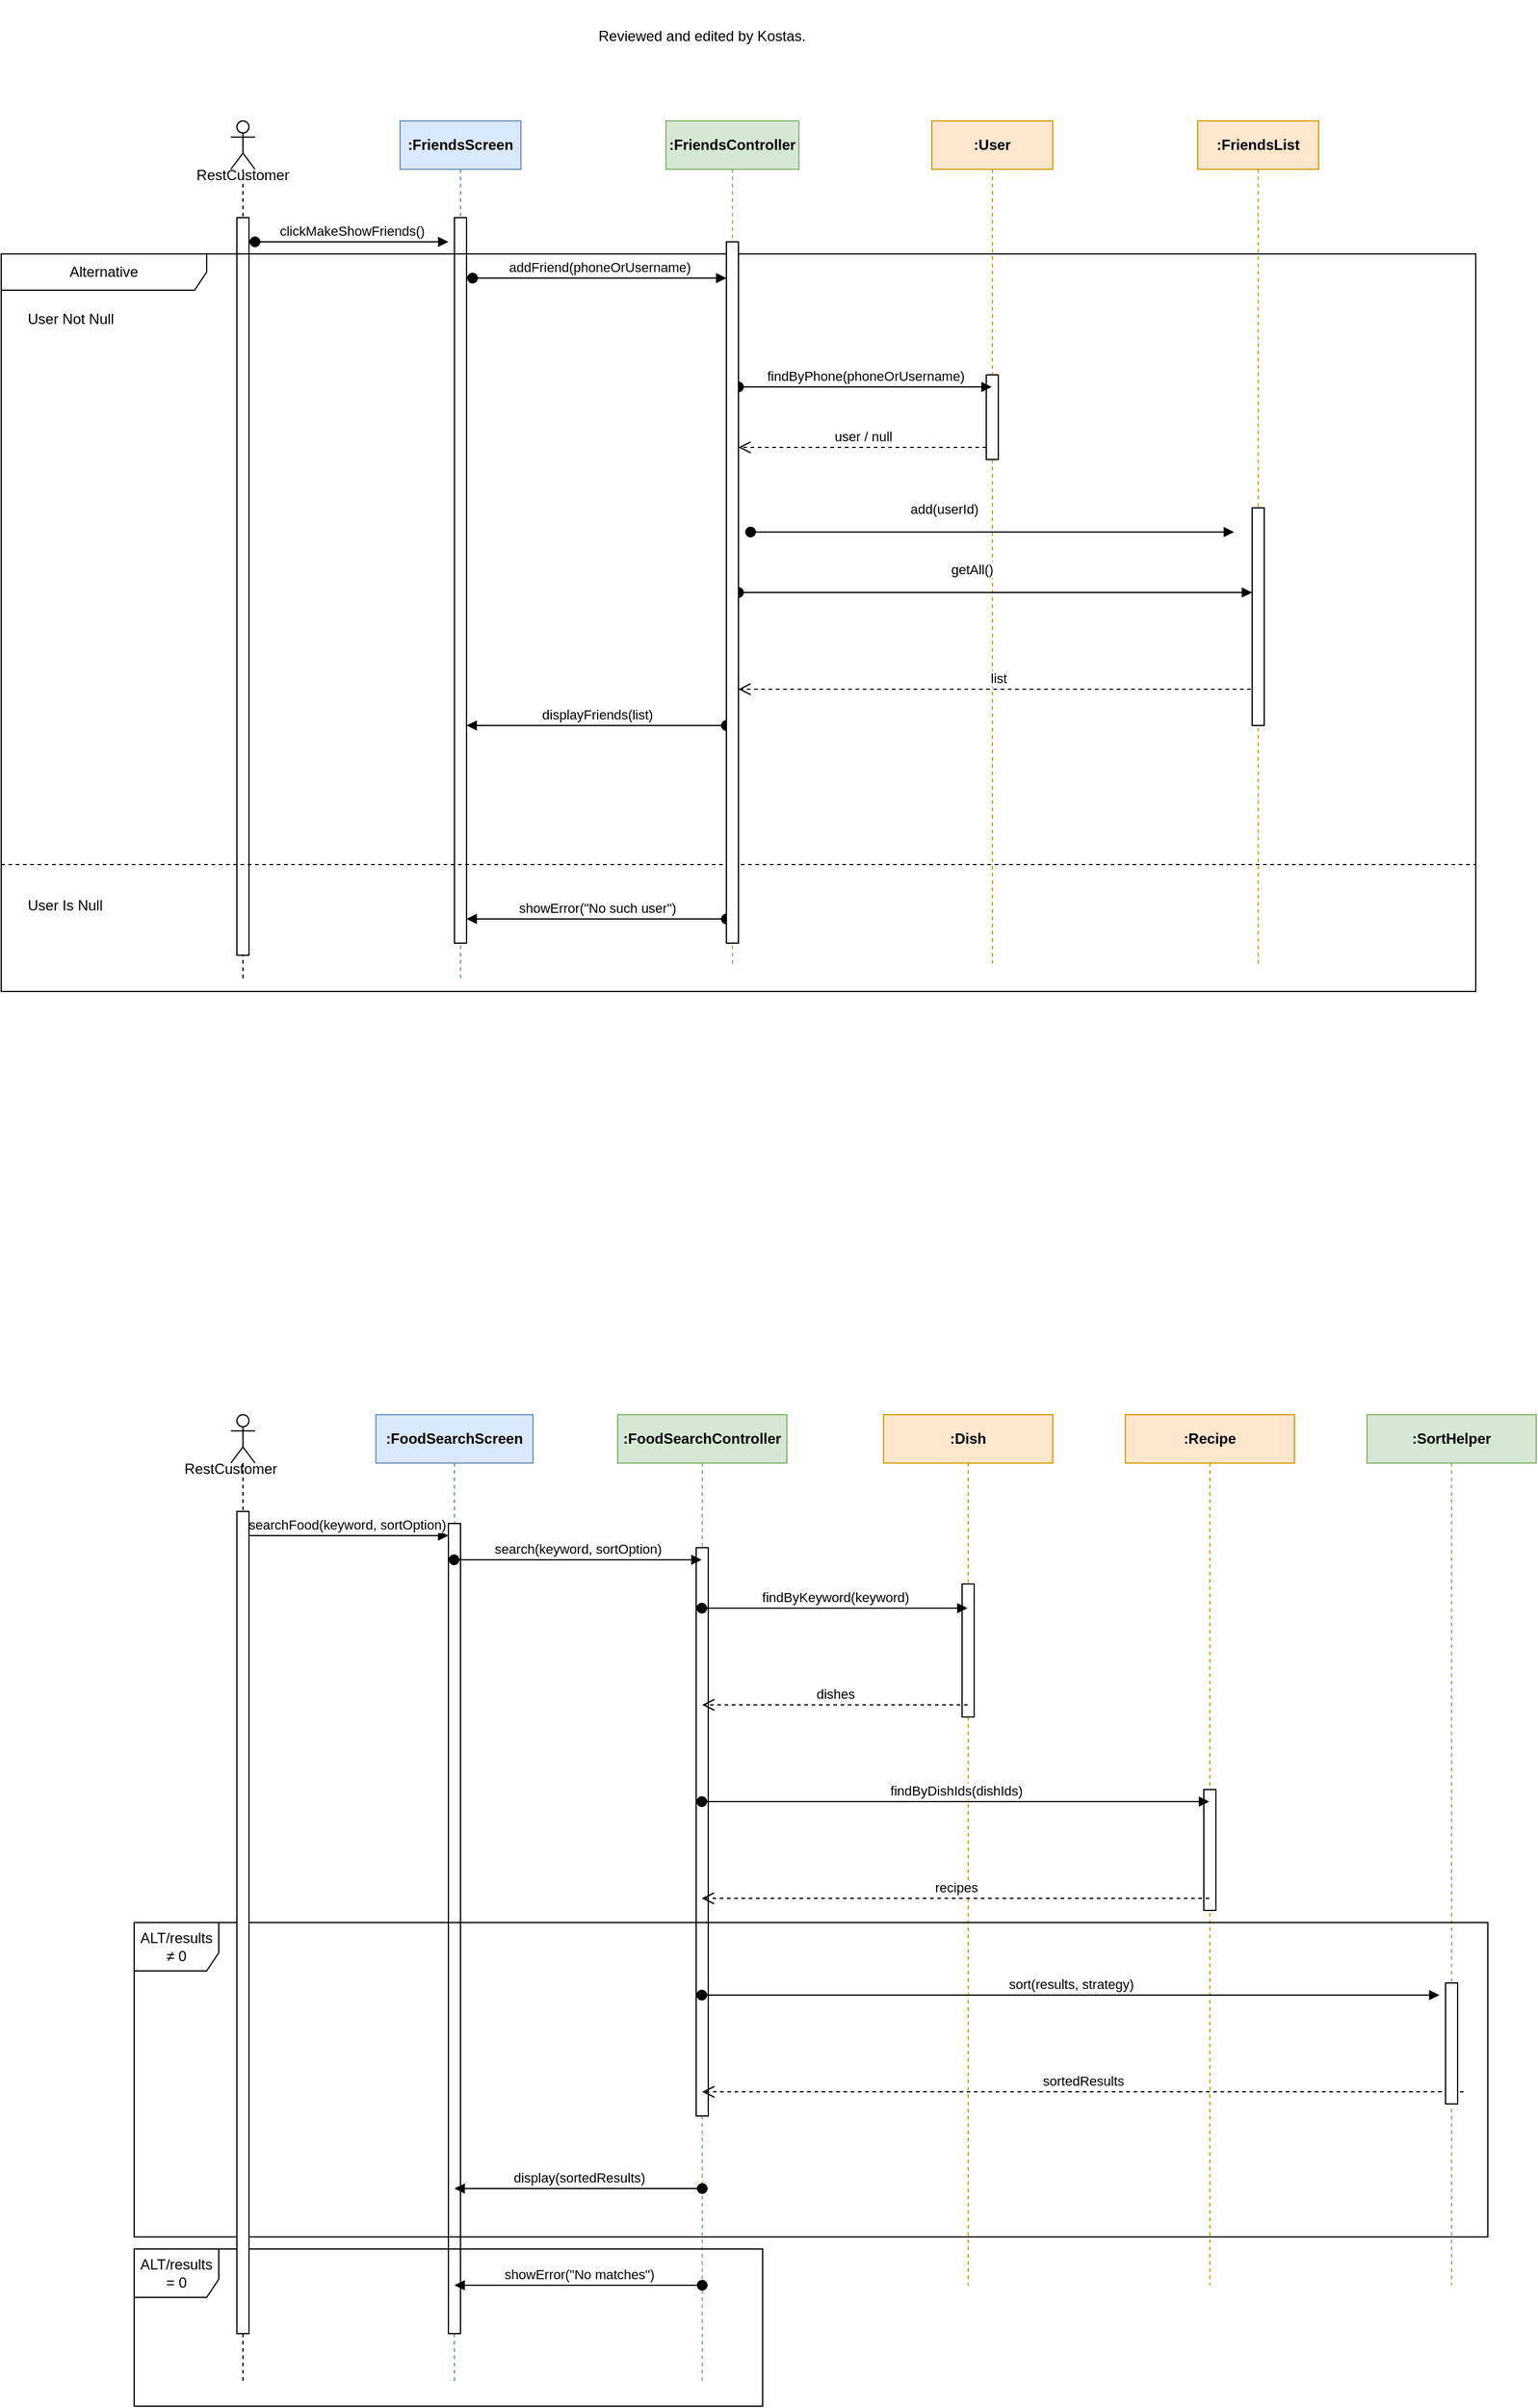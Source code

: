 <mxfile version="27.0.3">
  <diagram name="Page-1" id="2YBvvXClWsGukQMizWep">
    <mxGraphModel dx="1665" dy="1851" grid="1" gridSize="10" guides="1" tooltips="1" connect="1" arrows="1" fold="1" page="1" pageScale="1" pageWidth="850" pageHeight="1100" math="0" shadow="0">
      <root>
        <mxCell id="0" />
        <mxCell id="1" parent="0" />
        <mxCell id="vn2kPDJeqpM3JR5kkhpo-1" value="&lt;strong data-end=&quot;1178&quot; data-start=&quot;1161&quot;&gt;:FriendsScreen&lt;/strong&gt;" style="shape=umlLifeline;perimeter=lifelinePerimeter;whiteSpace=wrap;html=1;container=1;dropTarget=0;collapsible=0;recursiveResize=0;outlineConnect=0;portConstraint=eastwest;newEdgeStyle={&quot;curved&quot;:0,&quot;rounded&quot;:0};fillColor=#dae8fc;strokeColor=#6c8ebf;" parent="1" vertex="1">
          <mxGeometry x="350" y="50" width="100" height="710" as="geometry" />
        </mxCell>
        <mxCell id="vn2kPDJeqpM3JR5kkhpo-2" value="" style="html=1;points=[[0,0,0,0,5],[0,1,0,0,-5],[1,0,0,0,5],[1,1,0,0,-5]];perimeter=orthogonalPerimeter;outlineConnect=0;targetShapes=umlLifeline;portConstraint=eastwest;newEdgeStyle={&quot;curved&quot;:0,&quot;rounded&quot;:0};" parent="vn2kPDJeqpM3JR5kkhpo-1" vertex="1">
          <mxGeometry x="45" y="80" width="10" height="600" as="geometry" />
        </mxCell>
        <mxCell id="vn2kPDJeqpM3JR5kkhpo-4" value="&lt;strong data-end=&quot;1247&quot; data-start=&quot;1226&quot;&gt;:FriendsController&lt;/strong&gt;" style="shape=umlLifeline;perimeter=lifelinePerimeter;whiteSpace=wrap;html=1;container=1;dropTarget=0;collapsible=0;recursiveResize=0;outlineConnect=0;portConstraint=eastwest;newEdgeStyle={&quot;curved&quot;:0,&quot;rounded&quot;:0};fillColor=#d5e8d4;strokeColor=#82b366;" parent="1" vertex="1">
          <mxGeometry x="570" y="50" width="110" height="700" as="geometry" />
        </mxCell>
        <mxCell id="vn2kPDJeqpM3JR5kkhpo-6" value="&lt;strong data-end=&quot;1363&quot; data-start=&quot;1348&quot;&gt;:FriendsList&lt;/strong&gt;" style="shape=umlLifeline;perimeter=lifelinePerimeter;whiteSpace=wrap;html=1;container=1;dropTarget=0;collapsible=0;recursiveResize=0;outlineConnect=0;portConstraint=eastwest;newEdgeStyle={&quot;curved&quot;:0,&quot;rounded&quot;:0};fillColor=#ffe6cc;strokeColor=#d79b00;" parent="1" vertex="1">
          <mxGeometry x="1010" y="50" width="100" height="700" as="geometry" />
        </mxCell>
        <mxCell id="vn2kPDJeqpM3JR5kkhpo-8" value="&lt;strong data-end=&quot;1302&quot; data-start=&quot;1294&quot;&gt;:User&lt;/strong&gt;" style="shape=umlLifeline;perimeter=lifelinePerimeter;whiteSpace=wrap;html=1;container=1;dropTarget=0;collapsible=0;recursiveResize=0;outlineConnect=0;portConstraint=eastwest;newEdgeStyle={&quot;curved&quot;:0,&quot;rounded&quot;:0};fillColor=#ffe6cc;strokeColor=#d79b00;" parent="1" vertex="1">
          <mxGeometry x="790" y="50" width="100" height="700" as="geometry" />
        </mxCell>
        <mxCell id="vn2kPDJeqpM3JR5kkhpo-9" value="" style="html=1;points=[[0,0,0,0,5],[0,1,0,0,-5],[1,0,0,0,5],[1,1,0,0,-5]];perimeter=orthogonalPerimeter;outlineConnect=0;targetShapes=umlLifeline;portConstraint=eastwest;newEdgeStyle={&quot;curved&quot;:0,&quot;rounded&quot;:0};" parent="vn2kPDJeqpM3JR5kkhpo-8" vertex="1">
          <mxGeometry x="45" y="210" width="10" height="70" as="geometry" />
        </mxCell>
        <mxCell id="vn2kPDJeqpM3JR5kkhpo-10" value="clickMakeShowFriends()" style="html=1;verticalAlign=bottom;startArrow=oval;startFill=1;endArrow=block;startSize=8;curved=0;rounded=0;" parent="1" edge="1">
          <mxGeometry x="0.003" width="60" relative="1" as="geometry">
            <mxPoint x="230" y="150" as="sourcePoint" />
            <mxPoint x="390" y="150" as="targetPoint" />
            <mxPoint as="offset" />
          </mxGeometry>
        </mxCell>
        <mxCell id="vn2kPDJeqpM3JR5kkhpo-11" value="addFriend(phoneOrUsername)" style="html=1;verticalAlign=bottom;startArrow=oval;startFill=1;endArrow=block;startSize=8;curved=0;rounded=0;" parent="1" edge="1">
          <mxGeometry x="0.001" width="60" relative="1" as="geometry">
            <mxPoint x="410" y="180" as="sourcePoint" />
            <mxPoint x="620" y="180" as="targetPoint" />
            <mxPoint as="offset" />
          </mxGeometry>
        </mxCell>
        <mxCell id="vn2kPDJeqpM3JR5kkhpo-12" value="findByPhone(phoneOrUsername)" style="html=1;verticalAlign=bottom;startArrow=oval;startFill=1;endArrow=block;startSize=8;curved=0;rounded=0;" parent="1" edge="1" source="vn2kPDJeqpM3JR5kkhpo-5">
          <mxGeometry x="0.001" width="60" relative="1" as="geometry">
            <mxPoint x="620" y="270" as="sourcePoint" />
            <mxPoint x="839.5" y="270" as="targetPoint" />
            <mxPoint as="offset" />
          </mxGeometry>
        </mxCell>
        <mxCell id="vn2kPDJeqpM3JR5kkhpo-14" value="add(userId)" style="html=1;verticalAlign=bottom;startArrow=oval;startFill=1;endArrow=block;startSize=8;curved=0;rounded=0;" parent="1" source="vn2kPDJeqpM3JR5kkhpo-48" target="vn2kPDJeqpM3JR5kkhpo-6" edge="1">
          <mxGeometry x="NaN" y="272" width="60" relative="1" as="geometry">
            <mxPoint x="620" y="385" as="sourcePoint" />
            <mxPoint x="1049.92" y="384.5" as="targetPoint" />
            <mxPoint x="-260" y="-80" as="offset" />
          </mxGeometry>
        </mxCell>
        <mxCell id="vn2kPDJeqpM3JR5kkhpo-15" value="getAll()" style="html=1;verticalAlign=bottom;startArrow=oval;startFill=1;endArrow=block;startSize=8;curved=0;rounded=0;" parent="1" edge="1" target="vn2kPDJeqpM3JR5kkhpo-48" source="vn2kPDJeqpM3JR5kkhpo-5">
          <mxGeometry x="-0.093" y="10" width="60" relative="1" as="geometry">
            <mxPoint x="619.837" y="450.0" as="sourcePoint" />
            <mxPoint x="1050" y="450" as="targetPoint" />
            <mxPoint as="offset" />
          </mxGeometry>
        </mxCell>
        <mxCell id="vn2kPDJeqpM3JR5kkhpo-16" value="displayFriends(list)" style="html=1;verticalAlign=bottom;startArrow=oval;startFill=1;endArrow=block;startSize=8;curved=0;rounded=0;" parent="1" edge="1" target="vn2kPDJeqpM3JR5kkhpo-2" source="vn2kPDJeqpM3JR5kkhpo-5">
          <mxGeometry width="60" relative="1" as="geometry">
            <mxPoint x="610" y="550" as="sourcePoint" />
            <mxPoint x="399.667" y="550" as="targetPoint" />
            <Array as="points">
              <mxPoint x="580" y="550" />
            </Array>
          </mxGeometry>
        </mxCell>
        <mxCell id="vn2kPDJeqpM3JR5kkhpo-17" value="list" style="html=1;verticalAlign=bottom;endArrow=open;dashed=1;endSize=8;curved=0;rounded=0;" parent="1" edge="1" target="vn2kPDJeqpM3JR5kkhpo-5">
          <mxGeometry x="0.0" relative="1" as="geometry">
            <mxPoint x="1059.92" y="520" as="sourcePoint" />
            <mxPoint x="620.087" y="520" as="targetPoint" />
            <mxPoint as="offset" />
          </mxGeometry>
        </mxCell>
        <mxCell id="vn2kPDJeqpM3JR5kkhpo-20" value="showError(&quot;No such user&quot;)" style="html=1;verticalAlign=bottom;startArrow=oval;startFill=1;endArrow=block;startSize=8;curved=0;rounded=0;" parent="1" edge="1" target="vn2kPDJeqpM3JR5kkhpo-2" source="vn2kPDJeqpM3JR5kkhpo-5">
          <mxGeometry x="0.001" width="60" relative="1" as="geometry">
            <mxPoint x="619.92" y="710" as="sourcePoint" />
            <mxPoint x="400.087" y="710" as="targetPoint" />
            <Array as="points">
              <mxPoint x="580.42" y="710" />
            </Array>
            <mxPoint as="offset" />
          </mxGeometry>
        </mxCell>
        <mxCell id="vn2kPDJeqpM3JR5kkhpo-21" value="&lt;strong data-end=&quot;1178&quot; data-start=&quot;1161&quot;&gt;:FoodSearchScreen&lt;/strong&gt;" style="shape=umlLifeline;perimeter=lifelinePerimeter;whiteSpace=wrap;html=1;container=1;dropTarget=0;collapsible=0;recursiveResize=0;outlineConnect=0;portConstraint=eastwest;newEdgeStyle={&quot;curved&quot;:0,&quot;rounded&quot;:0};fillColor=#dae8fc;strokeColor=#6c8ebf;" parent="1" vertex="1">
          <mxGeometry x="330" y="1120" width="130" height="800" as="geometry" />
        </mxCell>
        <mxCell id="vn2kPDJeqpM3JR5kkhpo-22" value="" style="html=1;points=[[0,0,0,0,5],[0,1,0,0,-5],[1,0,0,0,5],[1,1,0,0,-5]];perimeter=orthogonalPerimeter;outlineConnect=0;targetShapes=umlLifeline;portConstraint=eastwest;newEdgeStyle={&quot;curved&quot;:0,&quot;rounded&quot;:0};" parent="vn2kPDJeqpM3JR5kkhpo-21" vertex="1">
          <mxGeometry x="60" y="90" width="10" height="670" as="geometry" />
        </mxCell>
        <mxCell id="vn2kPDJeqpM3JR5kkhpo-23" value="&lt;strong data-end=&quot;1178&quot; data-start=&quot;1161&quot;&gt;:FoodSearchController&lt;/strong&gt;" style="shape=umlLifeline;perimeter=lifelinePerimeter;whiteSpace=wrap;html=1;container=1;dropTarget=0;collapsible=0;recursiveResize=0;outlineConnect=0;portConstraint=eastwest;newEdgeStyle={&quot;curved&quot;:0,&quot;rounded&quot;:0};fillColor=#d5e8d4;strokeColor=#82b366;" parent="1" vertex="1">
          <mxGeometry x="530" y="1120" width="140" height="800" as="geometry" />
        </mxCell>
        <mxCell id="vn2kPDJeqpM3JR5kkhpo-24" value="" style="html=1;points=[[0,0,0,0,5],[0,1,0,0,-5],[1,0,0,0,5],[1,1,0,0,-5]];perimeter=orthogonalPerimeter;outlineConnect=0;targetShapes=umlLifeline;portConstraint=eastwest;newEdgeStyle={&quot;curved&quot;:0,&quot;rounded&quot;:0};" parent="vn2kPDJeqpM3JR5kkhpo-23" vertex="1">
          <mxGeometry x="65" y="110" width="10" height="470" as="geometry" />
        </mxCell>
        <mxCell id="vn2kPDJeqpM3JR5kkhpo-25" value="&lt;strong data-end=&quot;1178&quot; data-start=&quot;1161&quot;&gt;:Dish&lt;/strong&gt;" style="shape=umlLifeline;perimeter=lifelinePerimeter;whiteSpace=wrap;html=1;container=1;dropTarget=0;collapsible=0;recursiveResize=0;outlineConnect=0;portConstraint=eastwest;newEdgeStyle={&quot;curved&quot;:0,&quot;rounded&quot;:0};fillColor=#ffe6cc;strokeColor=#d79b00;" parent="1" vertex="1">
          <mxGeometry x="750" y="1120" width="140" height="720" as="geometry" />
        </mxCell>
        <mxCell id="vn2kPDJeqpM3JR5kkhpo-26" value="" style="html=1;points=[[0,0,0,0,5],[0,1,0,0,-5],[1,0,0,0,5],[1,1,0,0,-5]];perimeter=orthogonalPerimeter;outlineConnect=0;targetShapes=umlLifeline;portConstraint=eastwest;newEdgeStyle={&quot;curved&quot;:0,&quot;rounded&quot;:0};" parent="vn2kPDJeqpM3JR5kkhpo-25" vertex="1">
          <mxGeometry x="65" y="140" width="10" height="110" as="geometry" />
        </mxCell>
        <mxCell id="vn2kPDJeqpM3JR5kkhpo-27" value="searchFood(keyword, sortOption)" style="html=1;verticalAlign=bottom;startArrow=oval;startFill=1;endArrow=block;startSize=8;curved=0;rounded=0;" parent="1" edge="1">
          <mxGeometry x="0.005" width="60" relative="1" as="geometry">
            <mxPoint x="220" y="1220" as="sourcePoint" />
            <mxPoint x="390" y="1220" as="targetPoint" />
            <mxPoint as="offset" />
          </mxGeometry>
        </mxCell>
        <mxCell id="vn2kPDJeqpM3JR5kkhpo-28" value="search(keyword, sortOption)" style="html=1;verticalAlign=bottom;startArrow=oval;startFill=1;endArrow=block;startSize=8;curved=0;rounded=0;" parent="1" edge="1">
          <mxGeometry width="60" relative="1" as="geometry">
            <mxPoint x="394.667" y="1240" as="sourcePoint" />
            <mxPoint x="599.5" y="1240" as="targetPoint" />
          </mxGeometry>
        </mxCell>
        <mxCell id="vn2kPDJeqpM3JR5kkhpo-29" value="findByKeyword(keyword)" style="html=1;verticalAlign=bottom;startArrow=oval;startFill=1;endArrow=block;startSize=8;curved=0;rounded=0;" parent="1" edge="1">
          <mxGeometry width="60" relative="1" as="geometry">
            <mxPoint x="599.667" y="1280" as="sourcePoint" />
            <mxPoint x="819.5" y="1280" as="targetPoint" />
          </mxGeometry>
        </mxCell>
        <mxCell id="vn2kPDJeqpM3JR5kkhpo-30" value="dishes" style="html=1;verticalAlign=bottom;endArrow=open;dashed=1;endSize=8;curved=0;rounded=0;" parent="1" edge="1">
          <mxGeometry relative="1" as="geometry">
            <mxPoint x="819.5" y="1360" as="sourcePoint" />
            <mxPoint x="600" y="1360" as="targetPoint" />
          </mxGeometry>
        </mxCell>
        <mxCell id="vn2kPDJeqpM3JR5kkhpo-31" value="&lt;strong data-end=&quot;1178&quot; data-start=&quot;1161&quot;&gt;:Recipe&lt;/strong&gt;" style="shape=umlLifeline;perimeter=lifelinePerimeter;whiteSpace=wrap;html=1;container=1;dropTarget=0;collapsible=0;recursiveResize=0;outlineConnect=0;portConstraint=eastwest;newEdgeStyle={&quot;curved&quot;:0,&quot;rounded&quot;:0};fillColor=#ffe6cc;strokeColor=#d79b00;" parent="1" vertex="1">
          <mxGeometry x="950" y="1120" width="140" height="720" as="geometry" />
        </mxCell>
        <mxCell id="vn2kPDJeqpM3JR5kkhpo-32" value="" style="html=1;points=[[0,0,0,0,5],[0,1,0,0,-5],[1,0,0,0,5],[1,1,0,0,-5]];perimeter=orthogonalPerimeter;outlineConnect=0;targetShapes=umlLifeline;portConstraint=eastwest;newEdgeStyle={&quot;curved&quot;:0,&quot;rounded&quot;:0};" parent="vn2kPDJeqpM3JR5kkhpo-31" vertex="1">
          <mxGeometry x="65" y="310" width="10" height="100" as="geometry" />
        </mxCell>
        <mxCell id="vn2kPDJeqpM3JR5kkhpo-33" value="findByDishIds(dishIds)" style="html=1;verticalAlign=bottom;startArrow=oval;startFill=1;endArrow=block;startSize=8;curved=0;rounded=0;" parent="1" edge="1">
          <mxGeometry width="60" relative="1" as="geometry">
            <mxPoint x="599.667" y="1440" as="sourcePoint" />
            <mxPoint x="1019.5" y="1440" as="targetPoint" />
          </mxGeometry>
        </mxCell>
        <mxCell id="vn2kPDJeqpM3JR5kkhpo-34" value="recipes" style="html=1;verticalAlign=bottom;endArrow=open;dashed=1;endSize=8;curved=0;rounded=0;" parent="1" edge="1">
          <mxGeometry relative="1" as="geometry">
            <mxPoint x="1019.5" y="1520" as="sourcePoint" />
            <mxPoint x="599.667" y="1520" as="targetPoint" />
          </mxGeometry>
        </mxCell>
        <mxCell id="vn2kPDJeqpM3JR5kkhpo-35" value="&lt;strong data-end=&quot;1178&quot; data-start=&quot;1161&quot;&gt;:SortHelper&lt;/strong&gt;" style="shape=umlLifeline;perimeter=lifelinePerimeter;whiteSpace=wrap;html=1;container=1;dropTarget=0;collapsible=0;recursiveResize=0;outlineConnect=0;portConstraint=eastwest;newEdgeStyle={&quot;curved&quot;:0,&quot;rounded&quot;:0};fillColor=#d5e8d4;strokeColor=#82b366;" parent="1" vertex="1">
          <mxGeometry x="1150" y="1120" width="140" height="720" as="geometry" />
        </mxCell>
        <mxCell id="vn2kPDJeqpM3JR5kkhpo-36" value="sort(results, strategy)" style="html=1;verticalAlign=bottom;startArrow=oval;startFill=1;endArrow=block;startSize=8;curved=0;rounded=0;" parent="1" edge="1">
          <mxGeometry width="60" relative="1" as="geometry">
            <mxPoint x="599.667" y="1600" as="sourcePoint" />
            <mxPoint x="1210" y="1600" as="targetPoint" />
          </mxGeometry>
        </mxCell>
        <mxCell id="vn2kPDJeqpM3JR5kkhpo-37" value="sortedResults" style="html=1;verticalAlign=bottom;endArrow=open;dashed=1;endSize=8;curved=0;rounded=0;" parent="1" target="vn2kPDJeqpM3JR5kkhpo-23" edge="1">
          <mxGeometry x="-0.0" relative="1" as="geometry">
            <mxPoint x="1229.83" y="1680" as="sourcePoint" />
            <mxPoint x="609.997" y="1680" as="targetPoint" />
            <mxPoint as="offset" />
          </mxGeometry>
        </mxCell>
        <mxCell id="vn2kPDJeqpM3JR5kkhpo-38" value="display(sortedResults)" style="html=1;verticalAlign=bottom;startArrow=oval;startFill=1;endArrow=block;startSize=8;curved=0;rounded=0;" parent="1" target="vn2kPDJeqpM3JR5kkhpo-21" edge="1">
          <mxGeometry width="60" relative="1" as="geometry">
            <mxPoint x="600" y="1760" as="sourcePoint" />
            <mxPoint x="735" y="1760" as="targetPoint" />
          </mxGeometry>
        </mxCell>
        <mxCell id="vn2kPDJeqpM3JR5kkhpo-39" value="showError(&quot;No matches&quot;)" style="html=1;verticalAlign=bottom;startArrow=oval;startFill=1;endArrow=block;startSize=8;curved=0;rounded=0;" parent="1" target="vn2kPDJeqpM3JR5kkhpo-21" edge="1">
          <mxGeometry width="60" relative="1" as="geometry">
            <mxPoint x="600" y="1840" as="sourcePoint" />
            <mxPoint x="390" y="1839.17" as="targetPoint" />
          </mxGeometry>
        </mxCell>
        <mxCell id="vn2kPDJeqpM3JR5kkhpo-40" value="ALT/results ≠ 0" style="shape=umlFrame;whiteSpace=wrap;html=1;pointerEvents=0;width=70;height=40;" parent="1" vertex="1">
          <mxGeometry x="130" y="1540" width="1120" height="260" as="geometry" />
        </mxCell>
        <mxCell id="vn2kPDJeqpM3JR5kkhpo-41" value="ALT/results = 0" style="shape=umlFrame;whiteSpace=wrap;html=1;pointerEvents=0;width=70;height=40;" parent="1" vertex="1">
          <mxGeometry x="130" y="1810" width="520" height="130" as="geometry" />
        </mxCell>
        <mxCell id="vn2kPDJeqpM3JR5kkhpo-42" value="" style="shape=umlLifeline;perimeter=lifelinePerimeter;whiteSpace=wrap;html=1;container=1;dropTarget=0;collapsible=0;recursiveResize=0;outlineConnect=0;portConstraint=eastwest;newEdgeStyle={&quot;curved&quot;:0,&quot;rounded&quot;:0};participant=umlActor;" parent="1" vertex="1">
          <mxGeometry x="210" y="50" width="20" height="710" as="geometry" />
        </mxCell>
        <mxCell id="vn2kPDJeqpM3JR5kkhpo-43" value="" style="html=1;points=[[0,0,0,0,5],[0,1,0,0,-5],[1,0,0,0,5],[1,1,0,0,-5]];perimeter=orthogonalPerimeter;outlineConnect=0;targetShapes=umlLifeline;portConstraint=eastwest;newEdgeStyle={&quot;curved&quot;:0,&quot;rounded&quot;:0};" parent="vn2kPDJeqpM3JR5kkhpo-42" vertex="1">
          <mxGeometry x="5" y="80" width="10" height="610" as="geometry" />
        </mxCell>
        <mxCell id="vn2kPDJeqpM3JR5kkhpo-44" value="&lt;span style=&quot;text-wrap-mode: nowrap;&quot;&gt;RestCustomer&lt;/span&gt;" style="text;html=1;align=center;verticalAlign=middle;whiteSpace=wrap;rounded=0;" parent="1" vertex="1">
          <mxGeometry x="190" y="80" width="60" height="30" as="geometry" />
        </mxCell>
        <mxCell id="vn2kPDJeqpM3JR5kkhpo-45" value="" style="shape=umlLifeline;perimeter=lifelinePerimeter;whiteSpace=wrap;html=1;container=1;dropTarget=0;collapsible=0;recursiveResize=0;outlineConnect=0;portConstraint=eastwest;newEdgeStyle={&quot;curved&quot;:0,&quot;rounded&quot;:0};participant=umlActor;" parent="1" vertex="1">
          <mxGeometry x="210" y="1120" width="20" height="800" as="geometry" />
        </mxCell>
        <mxCell id="vn2kPDJeqpM3JR5kkhpo-46" value="" style="html=1;points=[[0,0,0,0,5],[0,1,0,0,-5],[1,0,0,0,5],[1,1,0,0,-5]];perimeter=orthogonalPerimeter;outlineConnect=0;targetShapes=umlLifeline;portConstraint=eastwest;newEdgeStyle={&quot;curved&quot;:0,&quot;rounded&quot;:0};" parent="vn2kPDJeqpM3JR5kkhpo-45" vertex="1">
          <mxGeometry x="5" y="80" width="10" height="680" as="geometry" />
        </mxCell>
        <mxCell id="vn2kPDJeqpM3JR5kkhpo-48" value="" style="html=1;points=[[0,0,0,0,5],[0,1,0,0,-5],[1,0,0,0,5],[1,1,0,0,-5]];perimeter=orthogonalPerimeter;outlineConnect=0;targetShapes=umlLifeline;portConstraint=eastwest;newEdgeStyle={&quot;curved&quot;:0,&quot;rounded&quot;:0};" parent="1" vertex="1">
          <mxGeometry x="1055" y="370" width="10" height="180" as="geometry" />
        </mxCell>
        <mxCell id="vn2kPDJeqpM3JR5kkhpo-49" value="&lt;span style=&quot;text-wrap-mode: nowrap;&quot;&gt;RestCustomer&lt;/span&gt;" style="text;html=1;align=center;verticalAlign=middle;whiteSpace=wrap;rounded=0;" parent="1" vertex="1">
          <mxGeometry x="180" y="1150" width="60" height="30" as="geometry" />
        </mxCell>
        <mxCell id="vn2kPDJeqpM3JR5kkhpo-50" value="" style="html=1;points=[[0,0,0,0,5],[0,1,0,0,-5],[1,0,0,0,5],[1,1,0,0,-5]];perimeter=orthogonalPerimeter;outlineConnect=0;targetShapes=umlLifeline;portConstraint=eastwest;newEdgeStyle={&quot;curved&quot;:0,&quot;rounded&quot;:0};" parent="1" vertex="1">
          <mxGeometry x="1215" y="1590" width="10" height="100" as="geometry" />
        </mxCell>
        <mxCell id="KVvk2E3VvdTpPK_yIqQc-1" value="Alternative" style="shape=umlFrame;whiteSpace=wrap;html=1;pointerEvents=0;recursiveResize=0;container=1;collapsible=0;width=170;" vertex="1" parent="1">
          <mxGeometry x="20" y="160" width="1220" height="610" as="geometry" />
        </mxCell>
        <mxCell id="KVvk2E3VvdTpPK_yIqQc-2" value="User Not Null" style="text;html=1;" vertex="1" parent="KVvk2E3VvdTpPK_yIqQc-1">
          <mxGeometry width="100" height="20" relative="1" as="geometry">
            <mxPoint x="20" y="40" as="offset" />
          </mxGeometry>
        </mxCell>
        <mxCell id="KVvk2E3VvdTpPK_yIqQc-3" value="User Is Null" style="line;strokeWidth=1;dashed=1;labelPosition=center;verticalLabelPosition=bottom;align=left;verticalAlign=top;spacingLeft=20;spacingTop=15;html=1;whiteSpace=wrap;" vertex="1" parent="KVvk2E3VvdTpPK_yIqQc-1">
          <mxGeometry y="500" width="1220" height="10" as="geometry" />
        </mxCell>
        <mxCell id="vn2kPDJeqpM3JR5kkhpo-5" value="" style="html=1;points=[[0,0,0,0,5],[0,1,0,0,-5],[1,0,0,0,5],[1,1,0,0,-5]];perimeter=orthogonalPerimeter;outlineConnect=0;targetShapes=umlLifeline;portConstraint=eastwest;newEdgeStyle={&quot;curved&quot;:0,&quot;rounded&quot;:0};" parent="KVvk2E3VvdTpPK_yIqQc-1" vertex="1">
          <mxGeometry x="600" y="-10" width="10" height="580" as="geometry" />
        </mxCell>
        <mxCell id="vn2kPDJeqpM3JR5kkhpo-47" value="" style="html=1;verticalAlign=bottom;startArrow=oval;startFill=1;endArrow=block;startSize=8;curved=0;rounded=0;" parent="KVvk2E3VvdTpPK_yIqQc-1" edge="1">
          <mxGeometry width="60" relative="1" as="geometry">
            <mxPoint x="620" y="230" as="sourcePoint" />
            <mxPoint x="1020" y="230" as="targetPoint" />
          </mxGeometry>
        </mxCell>
        <mxCell id="vn2kPDJeqpM3JR5kkhpo-13" value="user / null" style="html=1;verticalAlign=bottom;endArrow=open;dashed=1;endSize=8;curved=0;rounded=0;" parent="KVvk2E3VvdTpPK_yIqQc-1" edge="1">
          <mxGeometry relative="1" as="geometry">
            <mxPoint x="815" y="160.0" as="sourcePoint" />
            <mxPoint x="610" y="160.0" as="targetPoint" />
          </mxGeometry>
        </mxCell>
        <mxCell id="KVvk2E3VvdTpPK_yIqQc-4" value="Reviewed and edited by Kostas." style="text;html=1;align=center;verticalAlign=middle;whiteSpace=wrap;rounded=0;" vertex="1" parent="1">
          <mxGeometry x="390" y="-50" width="420" height="60" as="geometry" />
        </mxCell>
      </root>
    </mxGraphModel>
  </diagram>
</mxfile>
